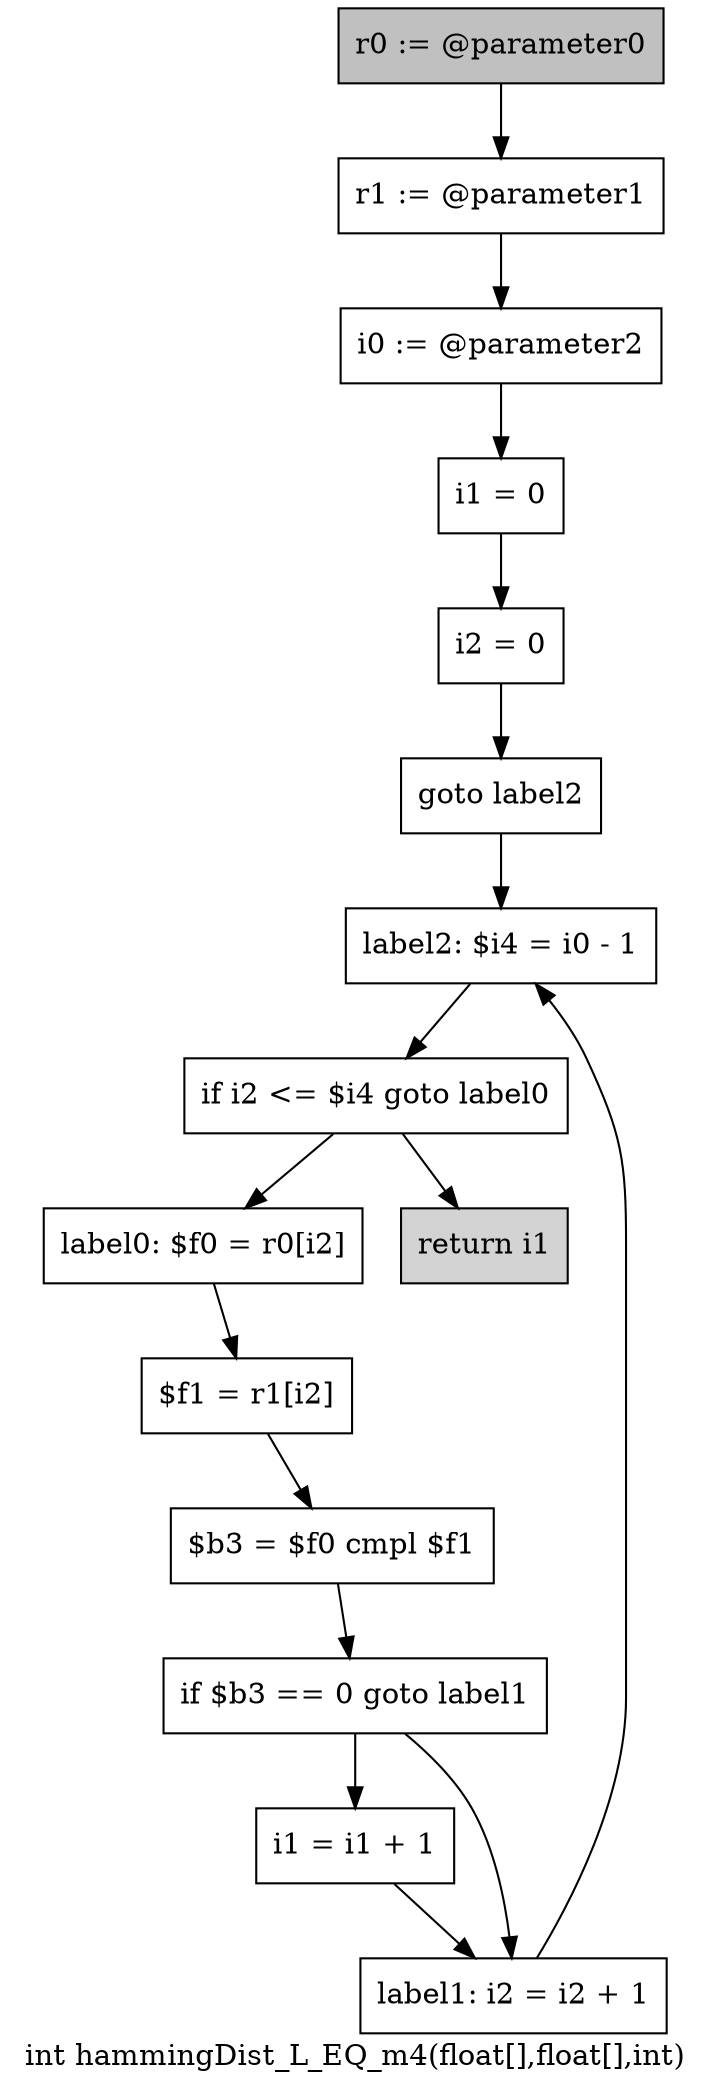 digraph "int hammingDist_L_EQ_m4(float[],float[],int)" {
    label="int hammingDist_L_EQ_m4(float[],float[],int)";
    node [shape=box];
    "0" [style=filled,fillcolor=gray,label="r0 := @parameter0",];
    "1" [label="r1 := @parameter1",];
    "0"->"1";
    "2" [label="i0 := @parameter2",];
    "1"->"2";
    "3" [label="i1 = 0",];
    "2"->"3";
    "4" [label="i2 = 0",];
    "3"->"4";
    "5" [label="goto label2",];
    "4"->"5";
    "12" [label="label2: $i4 = i0 - 1",];
    "5"->"12";
    "6" [label="label0: $f0 = r0[i2]",];
    "7" [label="$f1 = r1[i2]",];
    "6"->"7";
    "8" [label="$b3 = $f0 cmpl $f1",];
    "7"->"8";
    "9" [label="if $b3 == 0 goto label1",];
    "8"->"9";
    "10" [label="i1 = i1 + 1",];
    "9"->"10";
    "11" [label="label1: i2 = i2 + 1",];
    "9"->"11";
    "10"->"11";
    "11"->"12";
    "13" [label="if i2 <= $i4 goto label0",];
    "12"->"13";
    "13"->"6";
    "14" [style=filled,fillcolor=lightgray,label="return i1",];
    "13"->"14";
}
